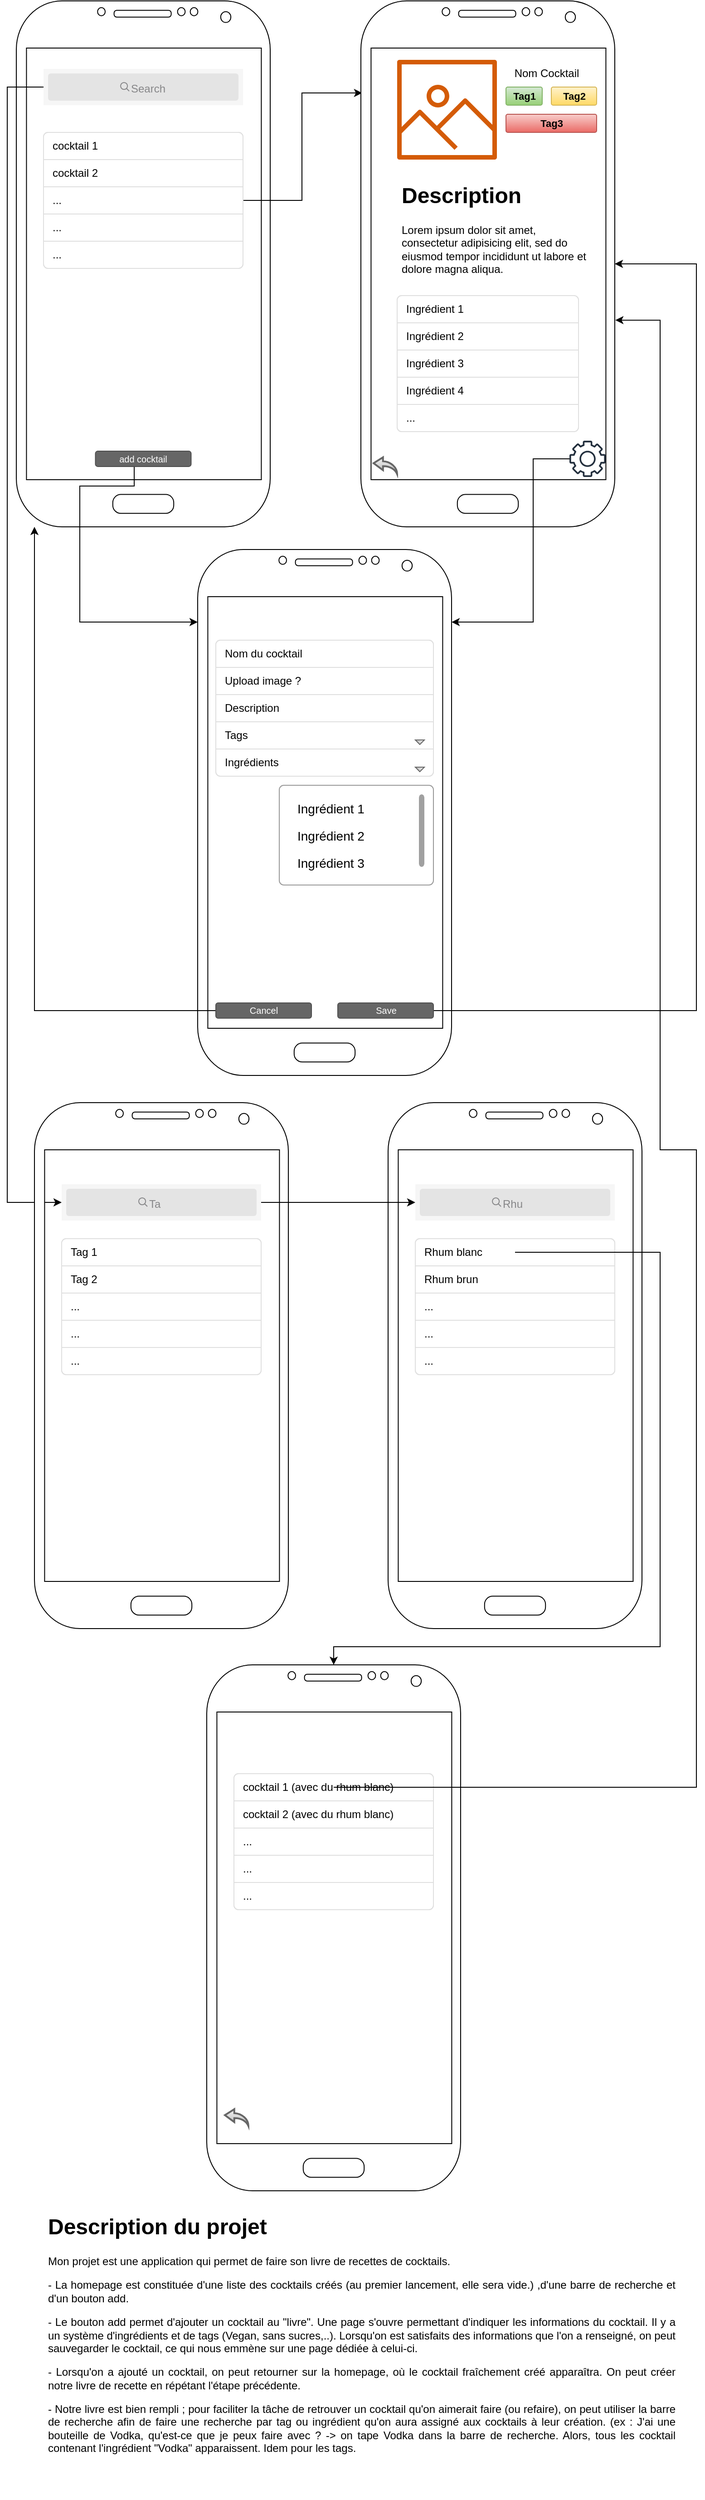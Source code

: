 <mxfile version="20.5.3" type="device"><diagram id="HKJHT59j6Q6vCU07Qspc" name="Page-1"><mxGraphModel dx="1254" dy="696" grid="1" gridSize="10" guides="1" tooltips="1" connect="1" arrows="1" fold="1" page="1" pageScale="1" pageWidth="827" pageHeight="1169" math="0" shadow="0"><root><mxCell id="0"/><mxCell id="1" parent="0"/><mxCell id="rYxtnAn8AEXEgGUYOHkz-1" value="" style="verticalLabelPosition=bottom;verticalAlign=top;html=1;shadow=0;dashed=0;strokeWidth=1;shape=mxgraph.android.phone2;" parent="1" vertex="1"><mxGeometry x="20" y="5" width="280" height="580" as="geometry"/></mxCell><mxCell id="rYxtnAn8AEXEgGUYOHkz-28" style="edgeStyle=orthogonalEdgeStyle;rounded=0;orthogonalLoop=1;jettySize=auto;html=1;" parent="1" source="rYxtnAn8AEXEgGUYOHkz-2" target="rYxtnAn8AEXEgGUYOHkz-27" edge="1"><mxGeometry relative="1" as="geometry"><Array as="points"><mxPoint x="150" y="540"/><mxPoint x="90" y="540"/><mxPoint x="90" y="690"/></Array></mxGeometry></mxCell><mxCell id="rYxtnAn8AEXEgGUYOHkz-2" value="add cocktail" style="rounded=1;html=1;shadow=0;dashed=0;whiteSpace=wrap;fontSize=10;fillColor=#666666;align=center;strokeColor=#4D4D4D;fontColor=#ffffff;" parent="1" vertex="1"><mxGeometry x="107.25" y="501.56" width="105.5" height="16.88" as="geometry"/></mxCell><mxCell id="rYxtnAn8AEXEgGUYOHkz-11" style="edgeStyle=orthogonalEdgeStyle;rounded=0;orthogonalLoop=1;jettySize=auto;html=1;entryX=0.005;entryY=0.175;entryDx=0;entryDy=0;entryPerimeter=0;" parent="1" source="rYxtnAn8AEXEgGUYOHkz-3" target="rYxtnAn8AEXEgGUYOHkz-10" edge="1"><mxGeometry relative="1" as="geometry"/></mxCell><mxCell id="rYxtnAn8AEXEgGUYOHkz-3" value="" style="html=1;shadow=0;dashed=0;shape=mxgraph.bootstrap.rrect;rSize=5;strokeColor=#DFDFDF;html=1;whiteSpace=wrap;fillColor=#FFFFFF;fontColor=#000000;" parent="1" vertex="1"><mxGeometry x="50" y="150" width="220" height="150" as="geometry"/></mxCell><mxCell id="rYxtnAn8AEXEgGUYOHkz-4" value="cocktail 1" style="strokeColor=inherit;fillColor=inherit;gradientColor=inherit;fontColor=inherit;html=1;shadow=0;dashed=0;shape=mxgraph.bootstrap.topButton;rSize=5;perimeter=none;whiteSpace=wrap;resizeWidth=1;align=left;spacing=10;" parent="rYxtnAn8AEXEgGUYOHkz-3" vertex="1"><mxGeometry width="220.0" height="30" relative="1" as="geometry"/></mxCell><mxCell id="rYxtnAn8AEXEgGUYOHkz-5" value="cocktail 2" style="strokeColor=inherit;fillColor=inherit;gradientColor=inherit;fontColor=inherit;html=1;shadow=0;dashed=0;perimeter=none;whiteSpace=wrap;resizeWidth=1;align=left;spacing=10;" parent="rYxtnAn8AEXEgGUYOHkz-3" vertex="1"><mxGeometry width="220.0" height="30" relative="1" as="geometry"><mxPoint y="30" as="offset"/></mxGeometry></mxCell><mxCell id="rYxtnAn8AEXEgGUYOHkz-6" value="..." style="strokeColor=inherit;fillColor=inherit;gradientColor=inherit;fontColor=inherit;html=1;shadow=0;dashed=0;perimeter=none;whiteSpace=wrap;resizeWidth=1;align=left;spacing=10;" parent="rYxtnAn8AEXEgGUYOHkz-3" vertex="1"><mxGeometry width="220.0" height="30" relative="1" as="geometry"><mxPoint y="60" as="offset"/></mxGeometry></mxCell><mxCell id="rYxtnAn8AEXEgGUYOHkz-7" value="..." style="strokeColor=inherit;fillColor=inherit;gradientColor=inherit;fontColor=inherit;html=1;shadow=0;dashed=0;perimeter=none;whiteSpace=wrap;resizeWidth=1;align=left;spacing=10;" parent="rYxtnAn8AEXEgGUYOHkz-3" vertex="1"><mxGeometry width="220.0" height="30" relative="1" as="geometry"><mxPoint y="90" as="offset"/></mxGeometry></mxCell><mxCell id="rYxtnAn8AEXEgGUYOHkz-8" value="..." style="strokeColor=inherit;fillColor=inherit;gradientColor=inherit;fontColor=inherit;html=1;shadow=0;dashed=0;shape=mxgraph.bootstrap.bottomButton;rSize=5;perimeter=none;whiteSpace=wrap;resizeWidth=1;resizeHeight=0;align=left;spacing=10;" parent="rYxtnAn8AEXEgGUYOHkz-3" vertex="1"><mxGeometry y="1" width="220.0" height="30" relative="1" as="geometry"><mxPoint y="-30" as="offset"/></mxGeometry></mxCell><mxCell id="rYxtnAn8AEXEgGUYOHkz-10" value="" style="verticalLabelPosition=bottom;verticalAlign=top;html=1;shadow=0;dashed=0;strokeWidth=1;shape=mxgraph.android.phone2;" parent="1" vertex="1"><mxGeometry x="400" y="5" width="280" height="580" as="geometry"/></mxCell><mxCell id="rYxtnAn8AEXEgGUYOHkz-12" value="" style="html=1;shadow=0;dashed=0;shape=mxgraph.bootstrap.rrect;rSize=5;strokeColor=#DFDFDF;html=1;whiteSpace=wrap;fillColor=#FFFFFF;fontColor=#000000;" parent="1" vertex="1"><mxGeometry x="440" y="330" width="200" height="150" as="geometry"/></mxCell><mxCell id="rYxtnAn8AEXEgGUYOHkz-13" value="Ingrédient 1" style="strokeColor=inherit;fillColor=inherit;gradientColor=inherit;fontColor=inherit;html=1;shadow=0;dashed=0;shape=mxgraph.bootstrap.topButton;rSize=5;perimeter=none;whiteSpace=wrap;resizeWidth=1;align=left;spacing=10;" parent="rYxtnAn8AEXEgGUYOHkz-12" vertex="1"><mxGeometry width="200" height="30" relative="1" as="geometry"/></mxCell><mxCell id="rYxtnAn8AEXEgGUYOHkz-14" value="Ingrédient 2" style="strokeColor=inherit;fillColor=inherit;gradientColor=inherit;fontColor=inherit;html=1;shadow=0;dashed=0;perimeter=none;whiteSpace=wrap;resizeWidth=1;align=left;spacing=10;" parent="rYxtnAn8AEXEgGUYOHkz-12" vertex="1"><mxGeometry width="200" height="30" relative="1" as="geometry"><mxPoint y="30" as="offset"/></mxGeometry></mxCell><mxCell id="rYxtnAn8AEXEgGUYOHkz-15" value="Ingrédient 3" style="strokeColor=inherit;fillColor=inherit;gradientColor=inherit;fontColor=inherit;html=1;shadow=0;dashed=0;perimeter=none;whiteSpace=wrap;resizeWidth=1;align=left;spacing=10;" parent="rYxtnAn8AEXEgGUYOHkz-12" vertex="1"><mxGeometry width="200" height="30" relative="1" as="geometry"><mxPoint y="60" as="offset"/></mxGeometry></mxCell><mxCell id="rYxtnAn8AEXEgGUYOHkz-16" value="Ingrédient 4" style="strokeColor=inherit;fillColor=inherit;gradientColor=inherit;fontColor=inherit;html=1;shadow=0;dashed=0;perimeter=none;whiteSpace=wrap;resizeWidth=1;align=left;spacing=10;" parent="rYxtnAn8AEXEgGUYOHkz-12" vertex="1"><mxGeometry width="200" height="30" relative="1" as="geometry"><mxPoint y="90" as="offset"/></mxGeometry></mxCell><mxCell id="rYxtnAn8AEXEgGUYOHkz-17" value="..." style="strokeColor=inherit;fillColor=inherit;gradientColor=inherit;fontColor=inherit;html=1;shadow=0;dashed=0;shape=mxgraph.bootstrap.bottomButton;rSize=5;perimeter=none;whiteSpace=wrap;resizeWidth=1;resizeHeight=0;align=left;spacing=10;" parent="rYxtnAn8AEXEgGUYOHkz-12" vertex="1"><mxGeometry y="1" width="200" height="30" relative="1" as="geometry"><mxPoint y="-30" as="offset"/></mxGeometry></mxCell><mxCell id="rYxtnAn8AEXEgGUYOHkz-18" value="" style="sketch=0;outlineConnect=0;fontColor=#232F3E;gradientColor=none;fillColor=#D45B07;strokeColor=none;dashed=0;verticalLabelPosition=bottom;verticalAlign=top;align=center;html=1;fontSize=12;fontStyle=0;aspect=fixed;pointerEvents=1;shape=mxgraph.aws4.container_registry_image;" parent="1" vertex="1"><mxGeometry x="440" y="70" width="110" height="110" as="geometry"/></mxCell><mxCell id="rYxtnAn8AEXEgGUYOHkz-19" value="Nom Cocktail" style="text;html=1;strokeColor=none;fillColor=none;align=center;verticalAlign=middle;whiteSpace=wrap;rounded=0;" parent="1" vertex="1"><mxGeometry x="560" y="70" width="90" height="30" as="geometry"/></mxCell><mxCell id="rYxtnAn8AEXEgGUYOHkz-20" value="&lt;h1&gt;Description&lt;/h1&gt;&lt;p&gt;Lorem ipsum dolor sit amet, consectetur adipisicing elit, sed do eiusmod tempor incididunt ut labore et dolore magna aliqua.&lt;/p&gt;" style="text;html=1;strokeColor=none;fillColor=none;spacing=5;spacingTop=-20;whiteSpace=wrap;overflow=hidden;rounded=0;" parent="1" vertex="1"><mxGeometry x="440" y="200" width="220" height="110" as="geometry"/></mxCell><mxCell id="rYxtnAn8AEXEgGUYOHkz-21" value="Tag1" style="dashed=0;html=1;fillColor=#d5e8d4;strokeColor=#82b366;align=center;rounded=1;arcSize=10;fontStyle=1;fontSize=11;shadow=0;gradientColor=#97d077;" parent="1" vertex="1"><mxGeometry x="560" y="100" width="40" height="20" as="geometry"/></mxCell><mxCell id="rYxtnAn8AEXEgGUYOHkz-22" value="Tag2" style="dashed=0;html=1;fillColor=#fff2cc;strokeColor=#d6b656;align=center;rounded=1;arcSize=10;fontStyle=1;fontSize=11;shadow=0;gradientColor=#ffd966;" parent="1" vertex="1"><mxGeometry x="610" y="100" width="50" height="20" as="geometry"/></mxCell><mxCell id="rYxtnAn8AEXEgGUYOHkz-23" value="Tag3" style="dashed=0;html=1;fillColor=#f8cecc;strokeColor=#b85450;align=center;rounded=1;arcSize=10;fontStyle=1;fontSize=11;shadow=0;gradientColor=#ea6b66;" parent="1" vertex="1"><mxGeometry x="560" y="130" width="100" height="20" as="geometry"/></mxCell><mxCell id="rYxtnAn8AEXEgGUYOHkz-24" value="" style="html=1;verticalLabelPosition=bottom;align=center;labelBackgroundColor=#ffffff;verticalAlign=top;strokeWidth=2;strokeColor=#666666;shadow=0;dashed=0;shape=mxgraph.ios7.icons.back;fillColor=#f5f5f5;gradientColor=#b3b3b3;" parent="1" vertex="1"><mxGeometry x="414" y="508.26" width="26" height="18.62" as="geometry"/></mxCell><mxCell id="rYxtnAn8AEXEgGUYOHkz-29" style="edgeStyle=orthogonalEdgeStyle;rounded=0;orthogonalLoop=1;jettySize=auto;html=1;entryX=1;entryY=0.138;entryDx=0;entryDy=0;entryPerimeter=0;" parent="1" source="rYxtnAn8AEXEgGUYOHkz-26" target="rYxtnAn8AEXEgGUYOHkz-27" edge="1"><mxGeometry relative="1" as="geometry"><Array as="points"><mxPoint x="590" y="510"/><mxPoint x="590" y="690"/></Array></mxGeometry></mxCell><mxCell id="rYxtnAn8AEXEgGUYOHkz-26" value="" style="sketch=0;outlineConnect=0;fontColor=#232F3E;gradientColor=none;fillColor=#232F3D;strokeColor=none;dashed=0;verticalLabelPosition=bottom;verticalAlign=top;align=center;html=1;fontSize=12;fontStyle=0;aspect=fixed;pointerEvents=1;shape=mxgraph.aws4.gear;" parent="1" vertex="1"><mxGeometry x="630" y="490" width="40" height="40" as="geometry"/></mxCell><mxCell id="rYxtnAn8AEXEgGUYOHkz-27" value="" style="verticalLabelPosition=bottom;verticalAlign=top;html=1;shadow=0;dashed=0;strokeWidth=1;shape=mxgraph.android.phone2;" parent="1" vertex="1"><mxGeometry x="220" y="610" width="280" height="580" as="geometry"/></mxCell><mxCell id="rYxtnAn8AEXEgGUYOHkz-31" value="" style="html=1;shadow=0;dashed=0;shape=mxgraph.bootstrap.rrect;rSize=5;strokeColor=#DFDFDF;html=1;whiteSpace=wrap;fillColor=#FFFFFF;fontColor=#000000;" parent="1" vertex="1"><mxGeometry x="240" y="710" width="240" height="150" as="geometry"/></mxCell><mxCell id="rYxtnAn8AEXEgGUYOHkz-32" value="Nom du cocktail" style="strokeColor=inherit;fillColor=inherit;gradientColor=inherit;fontColor=inherit;html=1;shadow=0;dashed=0;shape=mxgraph.bootstrap.topButton;rSize=5;perimeter=none;whiteSpace=wrap;resizeWidth=1;align=left;spacing=10;" parent="rYxtnAn8AEXEgGUYOHkz-31" vertex="1"><mxGeometry width="240.0" height="30" relative="1" as="geometry"/></mxCell><mxCell id="rYxtnAn8AEXEgGUYOHkz-33" value="Upload image ?" style="strokeColor=inherit;fillColor=inherit;gradientColor=inherit;fontColor=inherit;html=1;shadow=0;dashed=0;perimeter=none;whiteSpace=wrap;resizeWidth=1;align=left;spacing=10;" parent="rYxtnAn8AEXEgGUYOHkz-31" vertex="1"><mxGeometry width="240.0" height="30" relative="1" as="geometry"><mxPoint y="30" as="offset"/></mxGeometry></mxCell><mxCell id="rYxtnAn8AEXEgGUYOHkz-34" value="Description" style="strokeColor=inherit;fillColor=inherit;gradientColor=inherit;fontColor=inherit;html=1;shadow=0;dashed=0;perimeter=none;whiteSpace=wrap;resizeWidth=1;align=left;spacing=10;" parent="rYxtnAn8AEXEgGUYOHkz-31" vertex="1"><mxGeometry width="240.0" height="30" relative="1" as="geometry"><mxPoint y="60" as="offset"/></mxGeometry></mxCell><mxCell id="rYxtnAn8AEXEgGUYOHkz-35" value="Tags" style="strokeColor=inherit;fillColor=inherit;gradientColor=inherit;fontColor=inherit;html=1;shadow=0;dashed=0;perimeter=none;whiteSpace=wrap;resizeWidth=1;align=left;spacing=10;" parent="rYxtnAn8AEXEgGUYOHkz-31" vertex="1"><mxGeometry width="240.0" height="30" relative="1" as="geometry"><mxPoint y="90" as="offset"/></mxGeometry></mxCell><mxCell id="rYxtnAn8AEXEgGUYOHkz-36" value="Ingrédients" style="strokeColor=inherit;fillColor=inherit;gradientColor=inherit;fontColor=inherit;html=1;shadow=0;dashed=0;shape=mxgraph.bootstrap.bottomButton;rSize=5;perimeter=none;whiteSpace=wrap;resizeWidth=1;resizeHeight=0;align=left;spacing=10;" parent="rYxtnAn8AEXEgGUYOHkz-31" vertex="1"><mxGeometry y="1" width="240.0" height="30" relative="1" as="geometry"><mxPoint y="-30" as="offset"/></mxGeometry></mxCell><mxCell id="rYxtnAn8AEXEgGUYOHkz-45" value="" style="shape=triangle;direction=south;fillColor=#f5f5f5;strokeColor=#666666;perimeter=none;gradientColor=#b3b3b3;" parent="rYxtnAn8AEXEgGUYOHkz-31" vertex="1"><mxGeometry x="220" y="110" width="10" height="5" as="geometry"/></mxCell><mxCell id="rYxtnAn8AEXEgGUYOHkz-46" value="" style="shape=triangle;direction=south;fillColor=#f5f5f5;strokeColor=#666666;perimeter=none;gradientColor=#b3b3b3;" parent="rYxtnAn8AEXEgGUYOHkz-31" vertex="1"><mxGeometry x="220" y="140" width="10" height="5" as="geometry"/></mxCell><mxCell id="rYxtnAn8AEXEgGUYOHkz-53" style="edgeStyle=orthogonalEdgeStyle;rounded=0;orthogonalLoop=1;jettySize=auto;html=1;" parent="1" source="rYxtnAn8AEXEgGUYOHkz-37" target="rYxtnAn8AEXEgGUYOHkz-1" edge="1"><mxGeometry relative="1" as="geometry"><Array as="points"><mxPoint x="40" y="1118"/></Array></mxGeometry></mxCell><mxCell id="rYxtnAn8AEXEgGUYOHkz-37" value="Cancel" style="rounded=1;html=1;shadow=0;dashed=0;whiteSpace=wrap;fontSize=10;fillColor=#666666;align=center;strokeColor=#4D4D4D;fontColor=#ffffff;" parent="1" vertex="1"><mxGeometry x="240" y="1110" width="105.5" height="16.88" as="geometry"/></mxCell><mxCell id="rYxtnAn8AEXEgGUYOHkz-52" style="edgeStyle=orthogonalEdgeStyle;rounded=0;orthogonalLoop=1;jettySize=auto;html=1;" parent="1" source="rYxtnAn8AEXEgGUYOHkz-38" target="rYxtnAn8AEXEgGUYOHkz-10" edge="1"><mxGeometry relative="1" as="geometry"><Array as="points"><mxPoint x="770" y="1118"/><mxPoint x="770" y="295"/></Array></mxGeometry></mxCell><mxCell id="rYxtnAn8AEXEgGUYOHkz-38" value="Save" style="rounded=1;html=1;shadow=0;dashed=0;whiteSpace=wrap;fontSize=10;fillColor=#666666;align=center;strokeColor=#4D4D4D;fontColor=#ffffff;" parent="1" vertex="1"><mxGeometry x="374.5" y="1110" width="105.5" height="16.88" as="geometry"/></mxCell><mxCell id="rYxtnAn8AEXEgGUYOHkz-40" value="" style="shape=triangle;direction=south;fillColor=#ffffff;strokeColor=none;perimeter=none;" parent="1" vertex="1"><mxGeometry x="463" y="932.5" width="10" height="5" as="geometry"><mxPoint x="-17" y="-2.5" as="offset"/></mxGeometry></mxCell><mxCell id="rYxtnAn8AEXEgGUYOHkz-41" value="" style="html=1;shadow=0;dashed=0;shape=mxgraph.bootstrap.rrect;rSize=5;fillColor=#ffffff;strokeColor=#999999;" parent="1" vertex="1"><mxGeometry x="310" y="870" width="170" height="110" as="geometry"/></mxCell><mxCell id="rYxtnAn8AEXEgGUYOHkz-42" value="Ingrédient 1" style="fillColor=none;strokeColor=none;align=left;spacing=20;fontSize=14;" parent="rYxtnAn8AEXEgGUYOHkz-41" vertex="1"><mxGeometry width="170" height="30" relative="1" as="geometry"><mxPoint y="10" as="offset"/></mxGeometry></mxCell><mxCell id="rYxtnAn8AEXEgGUYOHkz-43" value="Ingrédient 2" style="fillColor=none;strokeColor=none;align=left;spacing=20;fontSize=14;" parent="rYxtnAn8AEXEgGUYOHkz-41" vertex="1"><mxGeometry width="170" height="30" relative="1" as="geometry"><mxPoint y="40" as="offset"/></mxGeometry></mxCell><mxCell id="rYxtnAn8AEXEgGUYOHkz-44" value="Ingrédient 3" style="fillColor=none;strokeColor=none;align=left;spacing=20;fontSize=14;" parent="rYxtnAn8AEXEgGUYOHkz-41" vertex="1"><mxGeometry width="170" height="30" relative="1" as="geometry"><mxPoint y="70" as="offset"/></mxGeometry></mxCell><mxCell id="rYxtnAn8AEXEgGUYOHkz-47" value="" style="html=1;verticalLabelPosition=bottom;labelBackgroundColor=#ffffff;verticalAlign=top;shadow=0;dashed=0;strokeWidth=2;shape=mxgraph.ios7.misc.scroll_(vertical);fillColor=#a0a0a0;" parent="rYxtnAn8AEXEgGUYOHkz-41" vertex="1"><mxGeometry x="154" y="10" width="6" height="80" as="geometry"/></mxCell><mxCell id="4-5RRHVOxBbD4zbh7JwC-12" style="edgeStyle=orthogonalEdgeStyle;rounded=0;orthogonalLoop=1;jettySize=auto;html=1;" edge="1" parent="1" source="I8Nn5FIqP2H-v_wLOaPv-1" target="4-5RRHVOxBbD4zbh7JwC-4"><mxGeometry relative="1" as="geometry"><Array as="points"><mxPoint x="10" y="100"/><mxPoint x="10" y="1330"/></Array></mxGeometry></mxCell><mxCell id="I8Nn5FIqP2H-v_wLOaPv-1" value="" style="shape=rect;fillColor=#F6F6F6;strokeColor=none;" parent="1" vertex="1"><mxGeometry x="50" y="80" width="220" height="40" as="geometry"/></mxCell><mxCell id="I8Nn5FIqP2H-v_wLOaPv-2" value="" style="html=1;strokeWidth=1;shadow=0;dashed=0;shape=mxgraph.ios7ui.marginRect;rx=3;ry=3;rectMargin=5;fillColor=#E4E4E4;strokeColor=none;" parent="I8Nn5FIqP2H-v_wLOaPv-1" vertex="1"><mxGeometry width="220.0" height="40" as="geometry"/></mxCell><mxCell id="I8Nn5FIqP2H-v_wLOaPv-3" value="Search" style="shape=mxgraph.ios7.icons.looking_glass;strokeColor=#878789;fillColor=none;fontColor=#878789;labelPosition=right;verticalLabelPosition=middle;align=left;verticalAlign=middle;fontSize=12;fontStyle=0;spacingTop=2;sketch=0;" parent="I8Nn5FIqP2H-v_wLOaPv-1" vertex="1"><mxGeometry x="0.5" y="0.5" width="9.5" height="9.5" relative="1" as="geometry"><mxPoint x="-25" y="-5" as="offset"/></mxGeometry></mxCell><mxCell id="4-5RRHVOxBbD4zbh7JwC-2" value="" style="verticalLabelPosition=bottom;verticalAlign=top;html=1;shadow=0;dashed=0;strokeWidth=1;shape=mxgraph.android.phone2;" vertex="1" parent="1"><mxGeometry x="40" y="1220" width="280" height="580" as="geometry"/></mxCell><mxCell id="4-5RRHVOxBbD4zbh7JwC-3" value="" style="shape=rect;fillColor=#F6F6F6;strokeColor=none;" vertex="1" parent="1"><mxGeometry x="70" y="1310" width="220" height="40" as="geometry"/></mxCell><mxCell id="4-5RRHVOxBbD4zbh7JwC-4" value="" style="html=1;strokeWidth=1;shadow=0;dashed=0;shape=mxgraph.ios7ui.marginRect;rx=3;ry=3;rectMargin=5;fillColor=#E4E4E4;strokeColor=none;" vertex="1" parent="4-5RRHVOxBbD4zbh7JwC-3"><mxGeometry width="220.0" height="40" as="geometry"/></mxCell><mxCell id="4-5RRHVOxBbD4zbh7JwC-5" value="Ta" style="shape=mxgraph.ios7.icons.looking_glass;strokeColor=#878789;fillColor=none;fontColor=#878789;labelPosition=right;verticalLabelPosition=middle;align=left;verticalAlign=middle;fontSize=12;fontStyle=0;spacingTop=2;sketch=0;" vertex="1" parent="4-5RRHVOxBbD4zbh7JwC-3"><mxGeometry x="0.5" y="0.5" width="9.5" height="9.5" relative="1" as="geometry"><mxPoint x="-25" y="-5" as="offset"/></mxGeometry></mxCell><mxCell id="4-5RRHVOxBbD4zbh7JwC-6" value="" style="html=1;shadow=0;dashed=0;shape=mxgraph.bootstrap.rrect;rSize=5;strokeColor=#DFDFDF;html=1;whiteSpace=wrap;fillColor=#FFFFFF;fontColor=#000000;" vertex="1" parent="1"><mxGeometry x="70" y="1370" width="220" height="150" as="geometry"/></mxCell><mxCell id="4-5RRHVOxBbD4zbh7JwC-7" value="Tag 1" style="strokeColor=inherit;fillColor=inherit;gradientColor=inherit;fontColor=inherit;html=1;shadow=0;dashed=0;shape=mxgraph.bootstrap.topButton;rSize=5;perimeter=none;whiteSpace=wrap;resizeWidth=1;align=left;spacing=10;" vertex="1" parent="4-5RRHVOxBbD4zbh7JwC-6"><mxGeometry width="220.0" height="30" relative="1" as="geometry"/></mxCell><mxCell id="4-5RRHVOxBbD4zbh7JwC-8" value="Tag 2" style="strokeColor=inherit;fillColor=inherit;gradientColor=inherit;fontColor=inherit;html=1;shadow=0;dashed=0;perimeter=none;whiteSpace=wrap;resizeWidth=1;align=left;spacing=10;" vertex="1" parent="4-5RRHVOxBbD4zbh7JwC-6"><mxGeometry width="220.0" height="30" relative="1" as="geometry"><mxPoint y="30" as="offset"/></mxGeometry></mxCell><mxCell id="4-5RRHVOxBbD4zbh7JwC-9" value="..." style="strokeColor=inherit;fillColor=inherit;gradientColor=inherit;fontColor=inherit;html=1;shadow=0;dashed=0;perimeter=none;whiteSpace=wrap;resizeWidth=1;align=left;spacing=10;" vertex="1" parent="4-5RRHVOxBbD4zbh7JwC-6"><mxGeometry width="220.0" height="30" relative="1" as="geometry"><mxPoint y="60" as="offset"/></mxGeometry></mxCell><mxCell id="4-5RRHVOxBbD4zbh7JwC-10" value="..." style="strokeColor=inherit;fillColor=inherit;gradientColor=inherit;fontColor=inherit;html=1;shadow=0;dashed=0;perimeter=none;whiteSpace=wrap;resizeWidth=1;align=left;spacing=10;" vertex="1" parent="4-5RRHVOxBbD4zbh7JwC-6"><mxGeometry width="220.0" height="30" relative="1" as="geometry"><mxPoint y="90" as="offset"/></mxGeometry></mxCell><mxCell id="4-5RRHVOxBbD4zbh7JwC-11" value="..." style="strokeColor=inherit;fillColor=inherit;gradientColor=inherit;fontColor=inherit;html=1;shadow=0;dashed=0;shape=mxgraph.bootstrap.bottomButton;rSize=5;perimeter=none;whiteSpace=wrap;resizeWidth=1;resizeHeight=0;align=left;spacing=10;" vertex="1" parent="4-5RRHVOxBbD4zbh7JwC-6"><mxGeometry y="1" width="220.0" height="30" relative="1" as="geometry"><mxPoint y="-30" as="offset"/></mxGeometry></mxCell><mxCell id="4-5RRHVOxBbD4zbh7JwC-13" value="" style="verticalLabelPosition=bottom;verticalAlign=top;html=1;shadow=0;dashed=0;strokeWidth=1;shape=mxgraph.android.phone2;" vertex="1" parent="1"><mxGeometry x="430" y="1220" width="280" height="580" as="geometry"/></mxCell><mxCell id="4-5RRHVOxBbD4zbh7JwC-14" value="" style="shape=rect;fillColor=#F6F6F6;strokeColor=none;" vertex="1" parent="1"><mxGeometry x="460" y="1310" width="220" height="40" as="geometry"/></mxCell><mxCell id="4-5RRHVOxBbD4zbh7JwC-15" value="" style="html=1;strokeWidth=1;shadow=0;dashed=0;shape=mxgraph.ios7ui.marginRect;rx=3;ry=3;rectMargin=5;fillColor=#E4E4E4;strokeColor=none;" vertex="1" parent="4-5RRHVOxBbD4zbh7JwC-14"><mxGeometry width="220.0" height="40" as="geometry"/></mxCell><mxCell id="4-5RRHVOxBbD4zbh7JwC-16" value="Rhu" style="shape=mxgraph.ios7.icons.looking_glass;strokeColor=#878789;fillColor=none;fontColor=#878789;labelPosition=right;verticalLabelPosition=middle;align=left;verticalAlign=middle;fontSize=12;fontStyle=0;spacingTop=2;sketch=0;" vertex="1" parent="4-5RRHVOxBbD4zbh7JwC-14"><mxGeometry x="0.5" y="0.5" width="9.5" height="9.5" relative="1" as="geometry"><mxPoint x="-25" y="-5" as="offset"/></mxGeometry></mxCell><mxCell id="4-5RRHVOxBbD4zbh7JwC-17" value="" style="html=1;shadow=0;dashed=0;shape=mxgraph.bootstrap.rrect;rSize=5;strokeColor=#DFDFDF;html=1;whiteSpace=wrap;fillColor=#FFFFFF;fontColor=#000000;" vertex="1" parent="1"><mxGeometry x="460" y="1370" width="220" height="150" as="geometry"/></mxCell><mxCell id="4-5RRHVOxBbD4zbh7JwC-18" value="Rhum blanc" style="strokeColor=inherit;fillColor=inherit;gradientColor=inherit;fontColor=inherit;html=1;shadow=0;dashed=0;shape=mxgraph.bootstrap.topButton;rSize=5;perimeter=none;whiteSpace=wrap;resizeWidth=1;align=left;spacing=10;" vertex="1" parent="4-5RRHVOxBbD4zbh7JwC-17"><mxGeometry width="220.0" height="30" relative="1" as="geometry"/></mxCell><mxCell id="4-5RRHVOxBbD4zbh7JwC-19" value="Rhum brun" style="strokeColor=inherit;fillColor=inherit;gradientColor=inherit;fontColor=inherit;html=1;shadow=0;dashed=0;perimeter=none;whiteSpace=wrap;resizeWidth=1;align=left;spacing=10;" vertex="1" parent="4-5RRHVOxBbD4zbh7JwC-17"><mxGeometry width="220.0" height="30" relative="1" as="geometry"><mxPoint y="30" as="offset"/></mxGeometry></mxCell><mxCell id="4-5RRHVOxBbD4zbh7JwC-20" value="..." style="strokeColor=inherit;fillColor=inherit;gradientColor=inherit;fontColor=inherit;html=1;shadow=0;dashed=0;perimeter=none;whiteSpace=wrap;resizeWidth=1;align=left;spacing=10;" vertex="1" parent="4-5RRHVOxBbD4zbh7JwC-17"><mxGeometry width="220.0" height="30" relative="1" as="geometry"><mxPoint y="60" as="offset"/></mxGeometry></mxCell><mxCell id="4-5RRHVOxBbD4zbh7JwC-21" value="..." style="strokeColor=inherit;fillColor=inherit;gradientColor=inherit;fontColor=inherit;html=1;shadow=0;dashed=0;perimeter=none;whiteSpace=wrap;resizeWidth=1;align=left;spacing=10;" vertex="1" parent="4-5RRHVOxBbD4zbh7JwC-17"><mxGeometry width="220.0" height="30" relative="1" as="geometry"><mxPoint y="90" as="offset"/></mxGeometry></mxCell><mxCell id="4-5RRHVOxBbD4zbh7JwC-22" value="..." style="strokeColor=inherit;fillColor=inherit;gradientColor=inherit;fontColor=inherit;html=1;shadow=0;dashed=0;shape=mxgraph.bootstrap.bottomButton;rSize=5;perimeter=none;whiteSpace=wrap;resizeWidth=1;resizeHeight=0;align=left;spacing=10;" vertex="1" parent="4-5RRHVOxBbD4zbh7JwC-17"><mxGeometry y="1" width="220.0" height="30" relative="1" as="geometry"><mxPoint y="-30" as="offset"/></mxGeometry></mxCell><mxCell id="4-5RRHVOxBbD4zbh7JwC-33" style="edgeStyle=orthogonalEdgeStyle;rounded=0;orthogonalLoop=1;jettySize=auto;html=1;" edge="1" parent="4-5RRHVOxBbD4zbh7JwC-17" source="4-5RRHVOxBbD4zbh7JwC-18" target="4-5RRHVOxBbD4zbh7JwC-24"><mxGeometry relative="1" as="geometry"><Array as="points"><mxPoint x="270" y="15"/><mxPoint x="270" y="450"/><mxPoint x="-90" y="450"/></Array></mxGeometry></mxCell><mxCell id="4-5RRHVOxBbD4zbh7JwC-23" style="edgeStyle=orthogonalEdgeStyle;rounded=0;orthogonalLoop=1;jettySize=auto;html=1;" edge="1" parent="1" source="4-5RRHVOxBbD4zbh7JwC-4" target="4-5RRHVOxBbD4zbh7JwC-15"><mxGeometry relative="1" as="geometry"/></mxCell><mxCell id="4-5RRHVOxBbD4zbh7JwC-24" value="" style="verticalLabelPosition=bottom;verticalAlign=top;html=1;shadow=0;dashed=0;strokeWidth=1;shape=mxgraph.android.phone2;" vertex="1" parent="1"><mxGeometry x="230" y="1840" width="280" height="580" as="geometry"/></mxCell><mxCell id="4-5RRHVOxBbD4zbh7JwC-25" value="" style="html=1;shadow=0;dashed=0;shape=mxgraph.bootstrap.rrect;rSize=5;strokeColor=#DFDFDF;html=1;whiteSpace=wrap;fillColor=#FFFFFF;fontColor=#000000;" vertex="1" parent="1"><mxGeometry x="260" y="1960" width="220" height="150" as="geometry"/></mxCell><mxCell id="4-5RRHVOxBbD4zbh7JwC-26" value="cocktail 1 (avec du rhum blanc)" style="strokeColor=inherit;fillColor=inherit;gradientColor=inherit;fontColor=inherit;html=1;shadow=0;dashed=0;shape=mxgraph.bootstrap.topButton;rSize=5;perimeter=none;whiteSpace=wrap;resizeWidth=1;align=left;spacing=10;" vertex="1" parent="4-5RRHVOxBbD4zbh7JwC-25"><mxGeometry width="220.0" height="30" relative="1" as="geometry"/></mxCell><mxCell id="4-5RRHVOxBbD4zbh7JwC-27" value="cocktail 2 (avec du rhum blanc)" style="strokeColor=inherit;fillColor=inherit;gradientColor=inherit;fontColor=inherit;html=1;shadow=0;dashed=0;perimeter=none;whiteSpace=wrap;resizeWidth=1;align=left;spacing=10;" vertex="1" parent="4-5RRHVOxBbD4zbh7JwC-25"><mxGeometry width="220.0" height="30" relative="1" as="geometry"><mxPoint y="30" as="offset"/></mxGeometry></mxCell><mxCell id="4-5RRHVOxBbD4zbh7JwC-28" value="..." style="strokeColor=inherit;fillColor=inherit;gradientColor=inherit;fontColor=inherit;html=1;shadow=0;dashed=0;perimeter=none;whiteSpace=wrap;resizeWidth=1;align=left;spacing=10;" vertex="1" parent="4-5RRHVOxBbD4zbh7JwC-25"><mxGeometry width="220.0" height="30" relative="1" as="geometry"><mxPoint y="60" as="offset"/></mxGeometry></mxCell><mxCell id="4-5RRHVOxBbD4zbh7JwC-31" style="edgeStyle=orthogonalEdgeStyle;rounded=0;orthogonalLoop=1;jettySize=auto;html=1;exitX=0;exitY=0;exitDx=0;exitDy=0;" edge="1" parent="4-5RRHVOxBbD4zbh7JwC-25" source="4-5RRHVOxBbD4zbh7JwC-29" target="4-5RRHVOxBbD4zbh7JwC-30"><mxGeometry relative="1" as="geometry"/></mxCell><mxCell id="4-5RRHVOxBbD4zbh7JwC-29" value="..." style="strokeColor=inherit;fillColor=inherit;gradientColor=inherit;fontColor=inherit;html=1;shadow=0;dashed=0;perimeter=none;whiteSpace=wrap;resizeWidth=1;align=left;spacing=10;" vertex="1" parent="4-5RRHVOxBbD4zbh7JwC-25"><mxGeometry width="220.0" height="30" relative="1" as="geometry"><mxPoint y="90" as="offset"/></mxGeometry></mxCell><mxCell id="4-5RRHVOxBbD4zbh7JwC-30" value="..." style="strokeColor=inherit;fillColor=inherit;gradientColor=inherit;fontColor=inherit;html=1;shadow=0;dashed=0;shape=mxgraph.bootstrap.bottomButton;rSize=5;perimeter=none;whiteSpace=wrap;resizeWidth=1;resizeHeight=0;align=left;spacing=10;" vertex="1" parent="4-5RRHVOxBbD4zbh7JwC-25"><mxGeometry y="1" width="220.0" height="30" relative="1" as="geometry"><mxPoint y="-30" as="offset"/></mxGeometry></mxCell><mxCell id="4-5RRHVOxBbD4zbh7JwC-35" style="edgeStyle=orthogonalEdgeStyle;rounded=0;orthogonalLoop=1;jettySize=auto;html=1;entryX=1.002;entryY=0.607;entryDx=0;entryDy=0;entryPerimeter=0;" edge="1" parent="4-5RRHVOxBbD4zbh7JwC-25" source="4-5RRHVOxBbD4zbh7JwC-26" target="rYxtnAn8AEXEgGUYOHkz-10"><mxGeometry relative="1" as="geometry"><Array as="points"><mxPoint x="510" y="15"/><mxPoint x="510" y="-688"/><mxPoint x="470" y="-688"/><mxPoint x="470" y="-1603"/></Array></mxGeometry></mxCell><mxCell id="4-5RRHVOxBbD4zbh7JwC-32" value="" style="html=1;verticalLabelPosition=bottom;align=center;labelBackgroundColor=#ffffff;verticalAlign=top;strokeWidth=2;strokeColor=#666666;shadow=0;dashed=0;shape=mxgraph.ios7.icons.back;fillColor=#f5f5f5;gradientColor=#b3b3b3;" vertex="1" parent="1"><mxGeometry x="250" y="2330" width="26" height="18.62" as="geometry"/></mxCell><mxCell id="4-5RRHVOxBbD4zbh7JwC-34" value="&lt;h1&gt;Description du projet&lt;/h1&gt;&lt;p style=&quot;text-align: justify;&quot;&gt;Mon projet est une application qui permet de faire son livre de recettes de cocktails.&lt;/p&gt;&lt;p style=&quot;text-align: justify;&quot;&gt;- La homepage est constituée d'une liste des cocktails créés (au premier lancement, elle sera vide.) ,d'une barre de recherche et d'un bouton add.&lt;/p&gt;&lt;p style=&quot;text-align: justify;&quot;&gt;- Le bouton add permet d'ajouter un cocktail au &quot;livre&quot;. Une page s'ouvre permettant d'indiquer les informations du cocktail. Il y a un système d'ingrédients et de tags (Vegan, sans sucres,..). Lorsqu'on est satisfaits des informations que l'on a renseigné, on peut sauvegarder le cocktail, ce qui nous emmène sur une page dédiée à celui-ci.&lt;/p&gt;&lt;p style=&quot;text-align: justify;&quot;&gt;- Lorsqu'on a ajouté un cocktail, on peut retourner sur la homepage, où le cocktail fraîchement créé apparaîtra. On peut créer notre livre de recette en répétant l'étape précédente.&lt;/p&gt;&lt;p style=&quot;text-align: justify;&quot;&gt;- Notre livre est bien rempli ; pour faciliter la tâche de retrouver un cocktail qu'on aimerait faire (ou refaire), on peut utiliser la barre de recherche afin de faire une recherche par tag ou ingrédient qu'on aura assigné aux cocktails à leur création. (ex : J'ai une bouteille de Vodka, qu'est-ce que je peux faire avec ? -&amp;gt; on tape Vodka dans la barre de recherche. Alors, tous les cocktail contenant l'ingrédient &quot;Vodka&quot; apparaissent. Idem pour les tags.&lt;/p&gt;&lt;p&gt;&lt;br&gt;&lt;/p&gt;" style="text;html=1;strokeColor=none;fillColor=none;spacing=5;spacingTop=-20;whiteSpace=wrap;overflow=hidden;rounded=0;" vertex="1" parent="1"><mxGeometry x="50" y="2440" width="700" height="320" as="geometry"/></mxCell></root></mxGraphModel></diagram></mxfile>